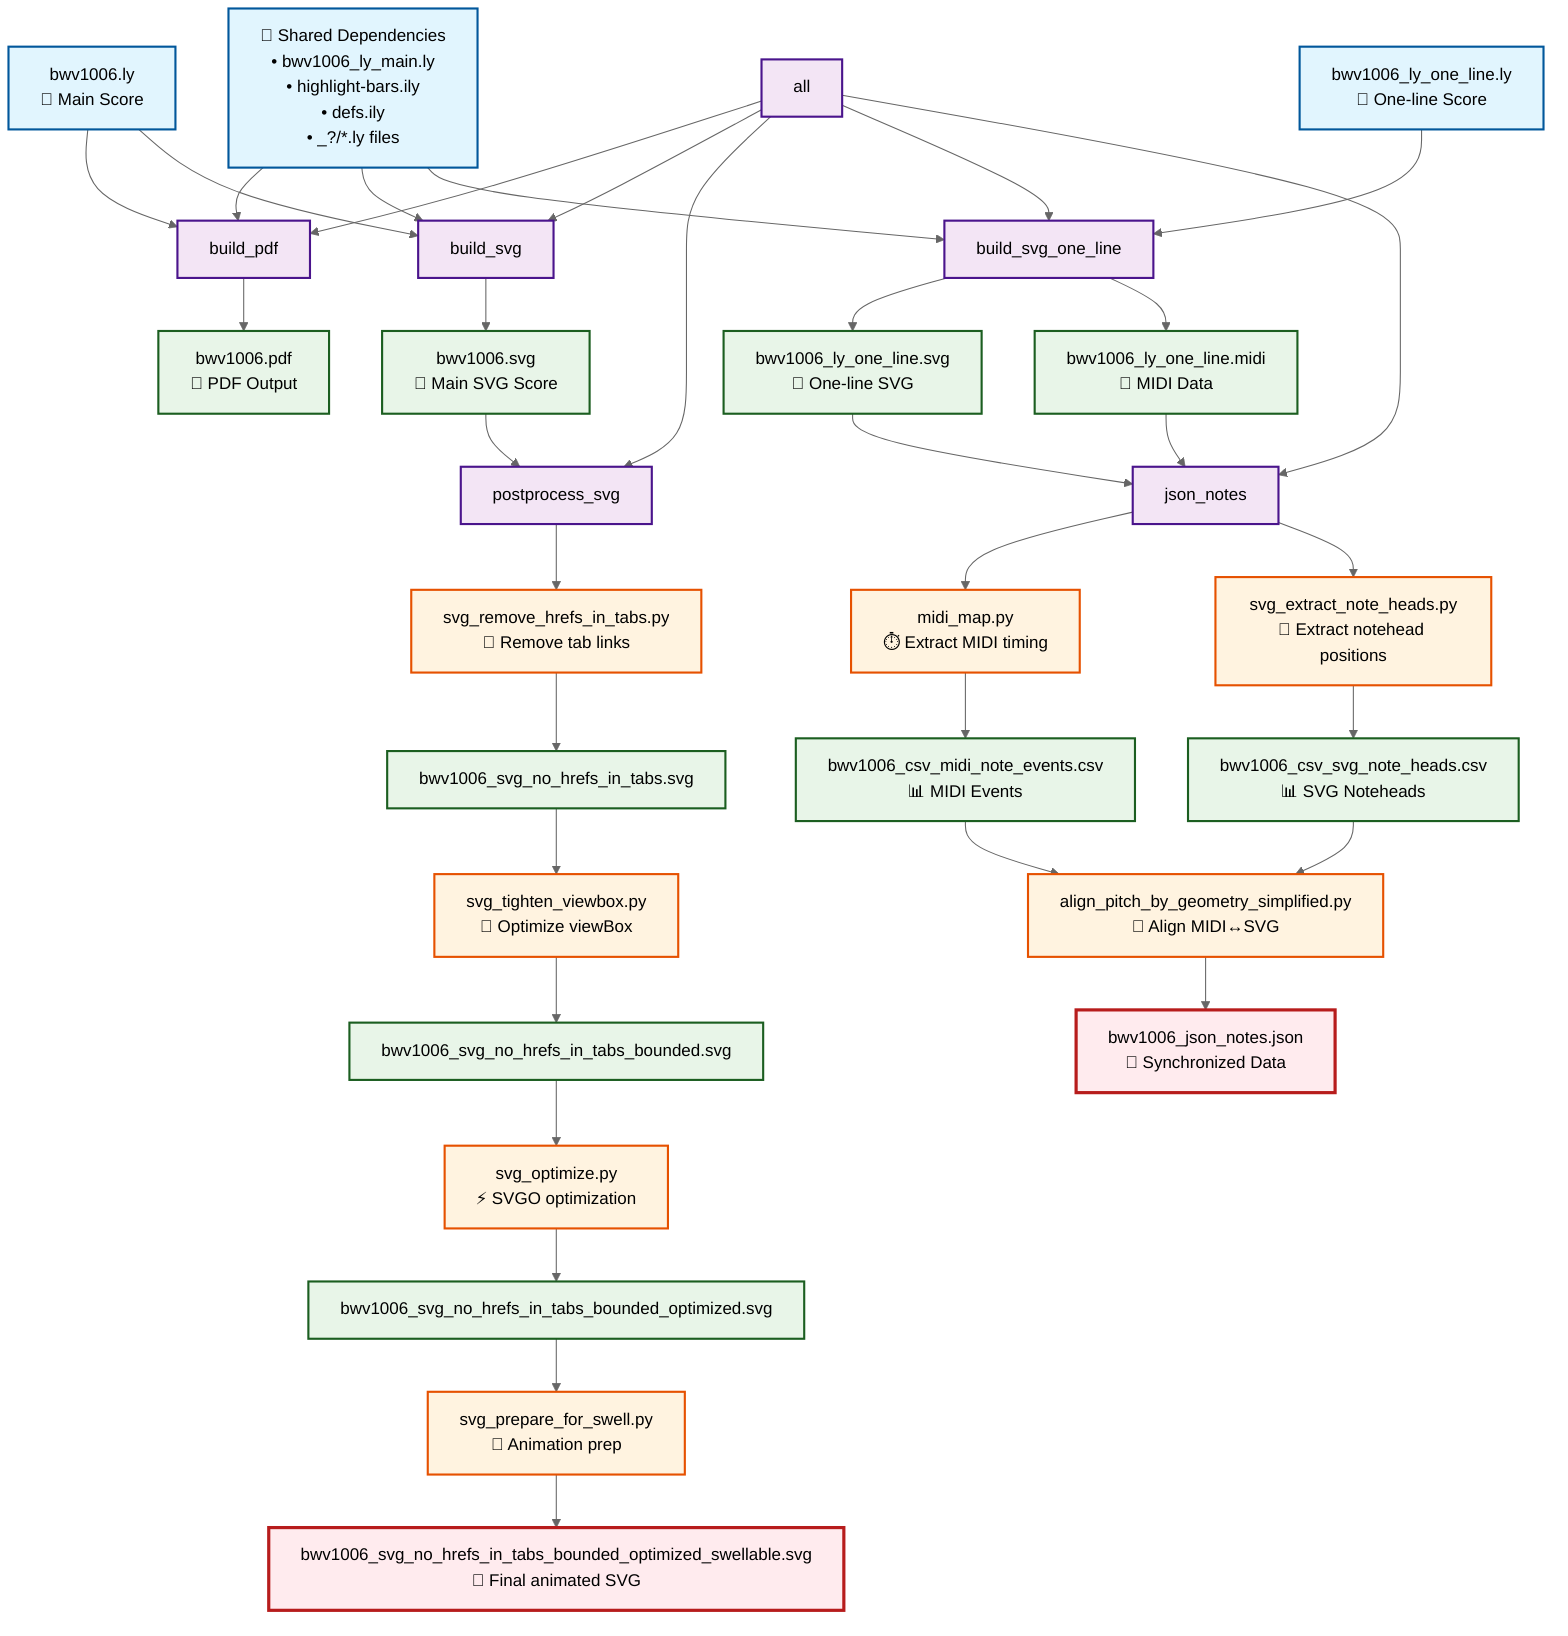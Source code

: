%%{init: {'theme':'neutral'}}%%
graph TD
    %% Input Sources
    A[bwv1006.ly<br/>📄 Main Score] --> B[build_pdf]
    A --> C[build_svg]
    
    A1[bwv1006_ly_one_line.ly<br/>📄 One-line Score] --> D[build_svg_one_line]
    
    A2[🔧 Shared Dependencies<br/>• bwv1006_ly_main.ly<br/>• highlight-bars.ily<br/>• defs.ily<br/>• _?/*.ly files] --> B
    A2 --> C
    A2 --> D
    
    %% PDF Generation
    B --> B1[bwv1006.pdf<br/>📑 PDF Output]
    
    %% SVG Generation Chain
    C --> C1[bwv1006.svg<br/>🎼 Main SVG Score]
    C1 --> E[postprocess_svg]
    
    %% SVG Post-processing Pipeline
    E --> E1[svg_remove_hrefs_in_tabs.py<br/>🔗 Remove tab links]
    E1 --> E2[bwv1006_svg_no_hrefs_in_tabs.svg]
    
    E2 --> E3[svg_tighten_viewbox.py<br/>📐 Optimize viewBox]
    E3 --> E4[bwv1006_svg_no_hrefs_in_tabs_bounded.svg]
    
    E4 --> E5[svg_optimize.py<br/>⚡ SVGO optimization]
    E5 --> E6[bwv1006_svg_no_hrefs_in_tabs_bounded_optimized.svg]
    
    E6 --> E7[svg_prepare_for_swell.py<br/>🎯 Animation prep]
    E7 --> E8[bwv1006_svg_no_hrefs_in_tabs_bounded_optimized_swellable.svg<br/>🎨 Final animated SVG]
    
    %% One-line SVG and MIDI Generation
    D --> D1[bwv1006_ly_one_line.svg<br/>🎼 One-line SVG]
    D --> D2[bwv1006_ly_one_line.midi<br/>🎵 MIDI Data]
    
    %% JSON Notes Pipeline
    D1 --> F[json_notes]
    D2 --> F
    
    F --> F1[midi_map.py<br/>⏱️ Extract MIDI timing]
    F1 --> F2[bwv1006_csv_midi_note_events.csv<br/>📊 MIDI Events]
    
    F --> F3[svg_extract_note_heads.py<br/>📍 Extract notehead positions]
    F3 --> F4[bwv1006_csv_svg_note_heads.csv<br/>📊 SVG Noteheads]
    
    F2 --> F5[align_pitch_by_geometry_simplified.py<br/>🎯 Align MIDI↔SVG]
    F4 --> F5
    F5 --> F6[bwv1006_json_notes.json<br/>🎵 Synchronized Data]
    
    %% Master Task
    G[all] --> B
    G --> C
    G --> E
    G --> D
    G --> F
    
    %% Styling
    classDef inputFile fill:#e1f5fe,stroke:#01579b,stroke-width:2px
    classDef task fill:#f3e5f5,stroke:#4a148c,stroke-width:2px
    classDef outputFile fill:#e8f5e8,stroke:#1b5e20,stroke-width:2px
    classDef script fill:#fff3e0,stroke:#e65100,stroke-width:2px
    classDef finalOutput fill:#ffebee,stroke:#b71c1c,stroke-width:3px
    
    class A,A1,A2 inputFile
    class B,C,D,E,F,G task
    class B1,C1,D1,D2,E2,E4,E6,F2,F4 outputFile
    class E1,E3,E5,E7,F1,F3,F5 script
    class E8,F6 finalOutput